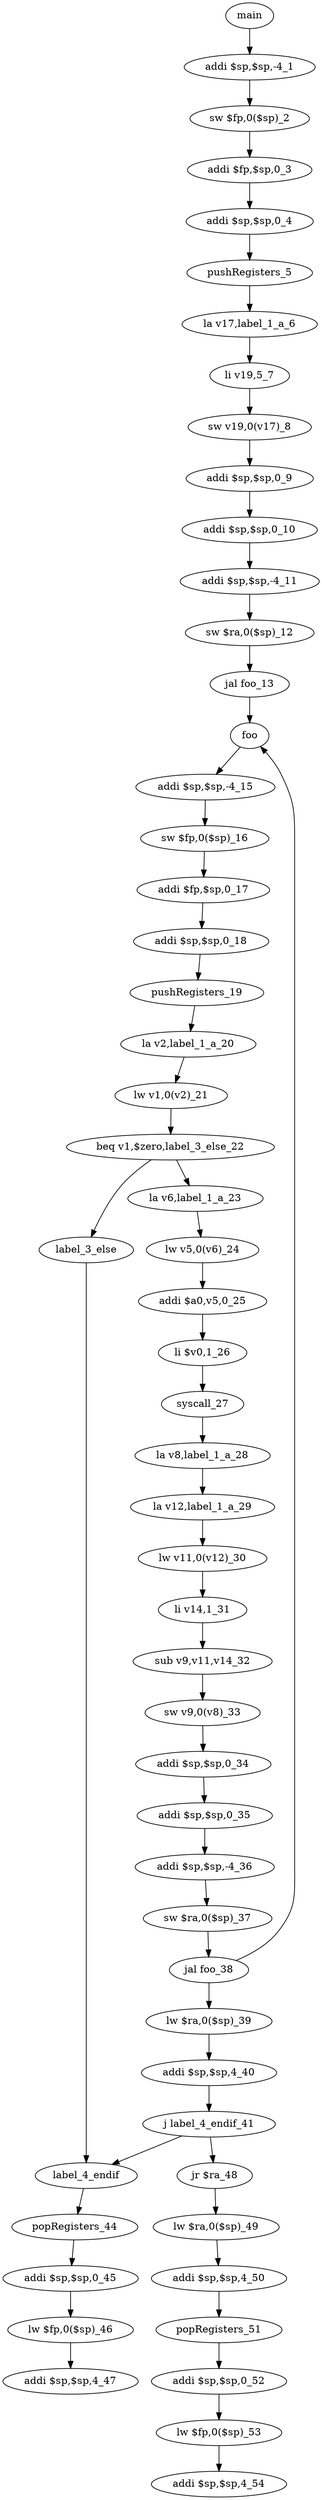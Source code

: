 digraph {
"main" -> "addi $sp,$sp,-4_1" -> "sw $fp,0($sp)_2" -> "addi $fp,$sp,0_3" -> "addi $sp,$sp,0_4" -> "pushRegisters_5" -> "la v17,label_1_a_6" -> "li v19,5_7" -> "sw v19,0(v17)_8" -> "addi $sp,$sp,0_9" -> "addi $sp,$sp,0_10" -> "addi $sp,$sp,-4_11" -> "sw $ra,0($sp)_12" -> "jal foo_13" -> "foo" -> "addi $sp,$sp,-4_15" -> "sw $fp,0($sp)_16" -> "addi $fp,$sp,0_17" -> "addi $sp,$sp,0_18" -> "pushRegisters_19" -> "la v2,label_1_a_20" -> "lw v1,0(v2)_21" -> "beq v1,$zero,label_3_else_22" -> "la v6,label_1_a_23" -> "lw v5,0(v6)_24" -> "addi $a0,v5,0_25" -> "li $v0,1_26" -> "syscall_27" -> "la v8,label_1_a_28" -> "la v12,label_1_a_29" -> "lw v11,0(v12)_30" -> "li v14,1_31" -> "sub v9,v11,v14_32" -> "sw v9,0(v8)_33" -> "addi $sp,$sp,0_34" -> "addi $sp,$sp,0_35" -> "addi $sp,$sp,-4_36" -> "sw $ra,0($sp)_37" -> "jal foo_38" -> "lw $ra,0($sp)_39" -> "addi $sp,$sp,4_40" -> "j label_4_endif_41" -> "jr $ra_48" -> "lw $ra,0($sp)_49" -> "addi $sp,$sp,4_50" -> "popRegisters_51" -> "addi $sp,$sp,0_52" -> "lw $fp,0($sp)_53" -> "addi $sp,$sp,4_54"
"label_3_else" -> "label_4_endif" -> "popRegisters_44" -> "addi $sp,$sp,0_45" -> "lw $fp,0($sp)_46" -> "addi $sp,$sp,4_47"
"j label_4_endif_41" -> "label_4_endif"
"jal foo_38" -> "foo"
"beq v1,$zero,label_3_else_22" -> "label_3_else"
}
